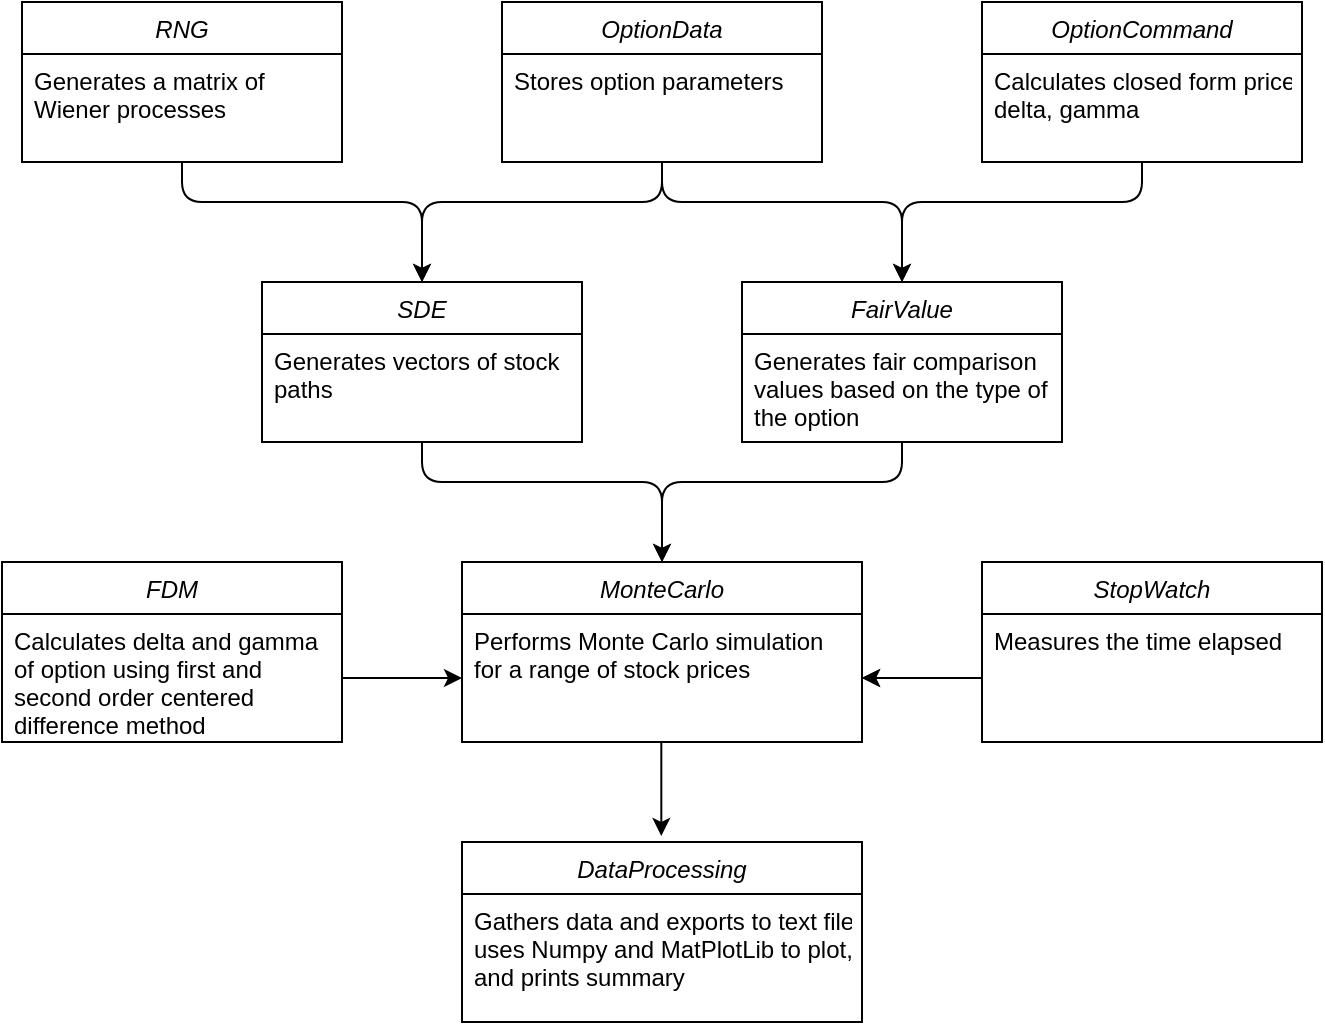 <mxfile version="12.9.2" type="github">
  <diagram id="C5RBs43oDa-KdzZeNtuy" name="Page-1">
    <mxGraphModel dx="1185" dy="662" grid="0" gridSize="10" guides="1" tooltips="1" connect="1" arrows="1" fold="1" page="1" pageScale="1" pageWidth="827" pageHeight="1169" math="0" shadow="0">
      <root>
        <mxCell id="WIyWlLk6GJQsqaUBKTNV-0" />
        <mxCell id="WIyWlLk6GJQsqaUBKTNV-1" parent="WIyWlLk6GJQsqaUBKTNV-0" />
        <mxCell id="1OJogsmfoZZt9ic1DG2H-29" value="" style="endArrow=classic;html=1;exitX=0.5;exitY=1;exitDx=0;exitDy=0;entryX=0.5;entryY=0;entryDx=0;entryDy=0;" parent="WIyWlLk6GJQsqaUBKTNV-1" source="1OJogsmfoZZt9ic1DG2H-23" target="1OJogsmfoZZt9ic1DG2H-2" edge="1">
          <mxGeometry width="50" height="50" relative="1" as="geometry">
            <mxPoint x="404" y="469" as="sourcePoint" />
            <mxPoint x="454" y="419" as="targetPoint" />
            <Array as="points">
              <mxPoint x="414" y="429" />
              <mxPoint x="484" y="429" />
              <mxPoint x="534" y="429" />
            </Array>
          </mxGeometry>
        </mxCell>
        <mxCell id="1OJogsmfoZZt9ic1DG2H-30" value="" style="endArrow=classic;html=1;entryX=0.5;entryY=0;entryDx=0;entryDy=0;" parent="WIyWlLk6GJQsqaUBKTNV-1" target="zkfFHV4jXpPFQw0GAbJ--0" edge="1">
          <mxGeometry width="50" height="50" relative="1" as="geometry">
            <mxPoint x="414" y="409" as="sourcePoint" />
            <mxPoint x="554" y="459" as="targetPoint" />
            <Array as="points">
              <mxPoint x="414" y="429" />
              <mxPoint x="294" y="429" />
            </Array>
          </mxGeometry>
        </mxCell>
        <mxCell id="1OJogsmfoZZt9ic1DG2H-32" value="" style="endArrow=classic;html=1;exitX=0.5;exitY=1;exitDx=0;exitDy=0;" parent="WIyWlLk6GJQsqaUBKTNV-1" source="1OJogsmfoZZt9ic1DG2H-25" edge="1">
          <mxGeometry width="50" height="50" relative="1" as="geometry">
            <mxPoint x="694" y="409" as="sourcePoint" />
            <mxPoint x="534" y="469" as="targetPoint" />
            <Array as="points">
              <mxPoint x="654" y="429" />
              <mxPoint x="534" y="429" />
            </Array>
          </mxGeometry>
        </mxCell>
        <mxCell id="1OJogsmfoZZt9ic1DG2H-34" value="" style="endArrow=classic;html=1;entryX=0.5;entryY=0;entryDx=0;entryDy=0;exitX=0.5;exitY=1;exitDx=0;exitDy=0;" parent="WIyWlLk6GJQsqaUBKTNV-1" source="1OJogsmfoZZt9ic1DG2H-4" edge="1">
          <mxGeometry width="50" height="50" relative="1" as="geometry">
            <mxPoint x="414" y="409" as="sourcePoint" />
            <mxPoint x="294" y="469" as="targetPoint" />
            <Array as="points">
              <mxPoint x="174" y="429" />
              <mxPoint x="294" y="429" />
            </Array>
          </mxGeometry>
        </mxCell>
        <mxCell id="1OJogsmfoZZt9ic1DG2H-35" value="" style="endArrow=classic;html=1;exitX=0.5;exitY=1;exitDx=0;exitDy=0;entryX=0.5;entryY=0;entryDx=0;entryDy=0;" parent="WIyWlLk6GJQsqaUBKTNV-1" edge="1">
          <mxGeometry width="50" height="50" relative="1" as="geometry">
            <mxPoint x="294" y="549" as="sourcePoint" />
            <mxPoint x="414" y="609" as="targetPoint" />
            <Array as="points">
              <mxPoint x="294" y="569" />
              <mxPoint x="364" y="569" />
              <mxPoint x="414" y="569" />
            </Array>
          </mxGeometry>
        </mxCell>
        <mxCell id="1OJogsmfoZZt9ic1DG2H-36" value="" style="endArrow=classic;html=1;exitX=0.5;exitY=1;exitDx=0;exitDy=0;" parent="WIyWlLk6GJQsqaUBKTNV-1" edge="1">
          <mxGeometry width="50" height="50" relative="1" as="geometry">
            <mxPoint x="534" y="549" as="sourcePoint" />
            <mxPoint x="414" y="609" as="targetPoint" />
            <Array as="points">
              <mxPoint x="534" y="569" />
              <mxPoint x="414" y="569" />
            </Array>
          </mxGeometry>
        </mxCell>
        <mxCell id="1OJogsmfoZZt9ic1DG2H-39" value="" style="endArrow=classic;html=1;" parent="WIyWlLk6GJQsqaUBKTNV-1" edge="1">
          <mxGeometry width="50" height="50" relative="1" as="geometry">
            <mxPoint x="413.66" y="699" as="sourcePoint" />
            <mxPoint x="413.66" y="746" as="targetPoint" />
          </mxGeometry>
        </mxCell>
        <mxCell id="1OJogsmfoZZt9ic1DG2H-47" style="edgeStyle=orthogonalEdgeStyle;rounded=0;orthogonalLoop=1;jettySize=auto;html=1;exitX=0;exitY=0.5;exitDx=0;exitDy=0;entryX=1;entryY=0.5;entryDx=0;entryDy=0;" parent="WIyWlLk6GJQsqaUBKTNV-1" source="1OJogsmfoZZt9ic1DG2H-43" target="1OJogsmfoZZt9ic1DG2H-12" edge="1">
          <mxGeometry relative="1" as="geometry" />
        </mxCell>
        <mxCell id="1OJogsmfoZZt9ic1DG2H-2" value="FairValue" style="swimlane;fontStyle=2;align=center;verticalAlign=top;childLayout=stackLayout;horizontal=1;startSize=26;horizontalStack=0;resizeParent=1;resizeLast=0;collapsible=1;marginBottom=0;rounded=0;shadow=0;strokeWidth=1;" parent="WIyWlLk6GJQsqaUBKTNV-1" vertex="1">
          <mxGeometry x="454" y="469" width="160" height="80" as="geometry">
            <mxRectangle x="230" y="140" width="160" height="26" as="alternateBounds" />
          </mxGeometry>
        </mxCell>
        <mxCell id="1OJogsmfoZZt9ic1DG2H-3" value="Generates fair comparison &#xa;values based on the type of &#xa;the option" style="text;align=left;verticalAlign=top;spacingLeft=4;spacingRight=4;overflow=hidden;rotatable=0;points=[[0,0.5],[1,0.5]];portConstraint=eastwest;rounded=0;shadow=0;html=0;" parent="1OJogsmfoZZt9ic1DG2H-2" vertex="1">
          <mxGeometry y="26" width="160" height="54" as="geometry" />
        </mxCell>
        <mxCell id="zkfFHV4jXpPFQw0GAbJ--0" value="SDE" style="swimlane;fontStyle=2;align=center;verticalAlign=top;childLayout=stackLayout;horizontal=1;startSize=26;horizontalStack=0;resizeParent=1;resizeLast=0;collapsible=1;marginBottom=0;rounded=0;shadow=0;strokeWidth=1;" parent="WIyWlLk6GJQsqaUBKTNV-1" vertex="1">
          <mxGeometry x="214" y="469" width="160" height="80" as="geometry">
            <mxRectangle x="230" y="140" width="160" height="26" as="alternateBounds" />
          </mxGeometry>
        </mxCell>
        <mxCell id="zkfFHV4jXpPFQw0GAbJ--2" value="Generates vectors of stock &#xa;paths" style="text;align=left;verticalAlign=top;spacingLeft=4;spacingRight=4;overflow=hidden;rotatable=0;points=[[0,0.5],[1,0.5]];portConstraint=eastwest;rounded=0;shadow=0;html=0;" parent="zkfFHV4jXpPFQw0GAbJ--0" vertex="1">
          <mxGeometry y="26" width="160" height="54" as="geometry" />
        </mxCell>
        <mxCell id="1OJogsmfoZZt9ic1DG2H-23" value="OptionData" style="swimlane;fontStyle=2;align=center;verticalAlign=top;childLayout=stackLayout;horizontal=1;startSize=26;horizontalStack=0;resizeParent=1;resizeLast=0;collapsible=1;marginBottom=0;rounded=0;shadow=0;strokeWidth=1;" parent="WIyWlLk6GJQsqaUBKTNV-1" vertex="1">
          <mxGeometry x="334" y="329" width="160" height="80" as="geometry">
            <mxRectangle x="230" y="140" width="160" height="26" as="alternateBounds" />
          </mxGeometry>
        </mxCell>
        <mxCell id="1OJogsmfoZZt9ic1DG2H-24" value="Stores option parameters" style="text;align=left;verticalAlign=top;spacingLeft=4;spacingRight=4;overflow=hidden;rotatable=0;points=[[0,0.5],[1,0.5]];portConstraint=eastwest;rounded=0;shadow=0;html=0;" parent="1OJogsmfoZZt9ic1DG2H-23" vertex="1">
          <mxGeometry y="26" width="160" height="26" as="geometry" />
        </mxCell>
        <mxCell id="1OJogsmfoZZt9ic1DG2H-25" value="OptionCommand" style="swimlane;fontStyle=2;align=center;verticalAlign=top;childLayout=stackLayout;horizontal=1;startSize=26;horizontalStack=0;resizeParent=1;resizeLast=0;collapsible=1;marginBottom=0;rounded=0;shadow=0;strokeWidth=1;" parent="WIyWlLk6GJQsqaUBKTNV-1" vertex="1">
          <mxGeometry x="574" y="329" width="160" height="80" as="geometry">
            <mxRectangle x="230" y="140" width="160" height="26" as="alternateBounds" />
          </mxGeometry>
        </mxCell>
        <mxCell id="1OJogsmfoZZt9ic1DG2H-26" value="Calculates closed form price,&#xa;delta, gamma &#xa;   " style="text;align=left;verticalAlign=top;spacingLeft=4;spacingRight=4;overflow=hidden;rotatable=0;points=[[0,0.5],[1,0.5]];portConstraint=eastwest;rounded=0;shadow=0;html=0;" parent="1OJogsmfoZZt9ic1DG2H-25" vertex="1">
          <mxGeometry y="26" width="160" height="54" as="geometry" />
        </mxCell>
        <mxCell id="1OJogsmfoZZt9ic1DG2H-4" value="RNG" style="swimlane;fontStyle=2;align=center;verticalAlign=top;childLayout=stackLayout;horizontal=1;startSize=26;horizontalStack=0;resizeParent=1;resizeLast=0;collapsible=1;marginBottom=0;rounded=0;shadow=0;strokeWidth=1;" parent="WIyWlLk6GJQsqaUBKTNV-1" vertex="1">
          <mxGeometry x="94" y="329" width="160" height="80" as="geometry">
            <mxRectangle x="230" y="140" width="160" height="26" as="alternateBounds" />
          </mxGeometry>
        </mxCell>
        <mxCell id="1OJogsmfoZZt9ic1DG2H-5" value="Generates a matrix of &#xa;Wiener processes" style="text;align=left;verticalAlign=top;spacingLeft=4;spacingRight=4;overflow=hidden;rotatable=0;points=[[0,0.5],[1,0.5]];portConstraint=eastwest;rounded=0;shadow=0;html=0;" parent="1OJogsmfoZZt9ic1DG2H-4" vertex="1">
          <mxGeometry y="26" width="160" height="54" as="geometry" />
        </mxCell>
        <mxCell id="1OJogsmfoZZt9ic1DG2H-11" value="MonteCarlo" style="swimlane;fontStyle=2;align=center;verticalAlign=top;childLayout=stackLayout;horizontal=1;startSize=26;horizontalStack=0;resizeParent=1;resizeLast=0;collapsible=1;marginBottom=0;rounded=0;shadow=0;strokeWidth=1;" parent="WIyWlLk6GJQsqaUBKTNV-1" vertex="1">
          <mxGeometry x="314" y="609" width="200" height="90" as="geometry">
            <mxRectangle x="230" y="140" width="160" height="26" as="alternateBounds" />
          </mxGeometry>
        </mxCell>
        <mxCell id="1OJogsmfoZZt9ic1DG2H-12" value="Performs Monte Carlo simulation &#xa;for a range of stock prices " style="text;align=left;verticalAlign=top;spacingLeft=4;spacingRight=4;overflow=hidden;rotatable=0;points=[[0,0.5],[1,0.5]];portConstraint=eastwest;rounded=0;shadow=0;html=0;" parent="1OJogsmfoZZt9ic1DG2H-11" vertex="1">
          <mxGeometry y="26" width="200" height="64" as="geometry" />
        </mxCell>
        <mxCell id="1OJogsmfoZZt9ic1DG2H-40" value="DataProcessing" style="swimlane;fontStyle=2;align=center;verticalAlign=top;childLayout=stackLayout;horizontal=1;startSize=26;horizontalStack=0;resizeParent=1;resizeLast=0;collapsible=1;marginBottom=0;rounded=0;shadow=0;strokeWidth=1;" parent="WIyWlLk6GJQsqaUBKTNV-1" vertex="1">
          <mxGeometry x="314" y="749" width="200" height="90" as="geometry">
            <mxRectangle x="230" y="140" width="160" height="26" as="alternateBounds" />
          </mxGeometry>
        </mxCell>
        <mxCell id="1OJogsmfoZZt9ic1DG2H-41" value="Gathers data and exports to text file,&#xa;uses Numpy and MatPlotLib to plot,&#xa;and prints summary" style="text;align=left;verticalAlign=top;spacingLeft=4;spacingRight=4;overflow=hidden;rotatable=0;points=[[0,0.5],[1,0.5]];portConstraint=eastwest;rounded=0;shadow=0;html=0;" parent="1OJogsmfoZZt9ic1DG2H-40" vertex="1">
          <mxGeometry y="26" width="200" height="64" as="geometry" />
        </mxCell>
        <mxCell id="1OJogsmfoZZt9ic1DG2H-42" value="StopWatch" style="swimlane;fontStyle=2;align=center;verticalAlign=top;childLayout=stackLayout;horizontal=1;startSize=26;horizontalStack=0;resizeParent=1;resizeLast=0;collapsible=1;marginBottom=0;rounded=0;shadow=0;strokeWidth=1;" parent="WIyWlLk6GJQsqaUBKTNV-1" vertex="1">
          <mxGeometry x="574" y="609" width="170" height="90" as="geometry">
            <mxRectangle x="230" y="140" width="160" height="26" as="alternateBounds" />
          </mxGeometry>
        </mxCell>
        <mxCell id="1OJogsmfoZZt9ic1DG2H-43" value="Measures the time elapsed" style="text;align=left;verticalAlign=top;spacingLeft=4;spacingRight=4;overflow=hidden;rotatable=0;points=[[0,0.5],[1,0.5]];portConstraint=eastwest;rounded=0;shadow=0;html=0;" parent="1OJogsmfoZZt9ic1DG2H-42" vertex="1">
          <mxGeometry y="26" width="170" height="64" as="geometry" />
        </mxCell>
        <mxCell id="1OJogsmfoZZt9ic1DG2H-13" value="FDM" style="swimlane;fontStyle=2;align=center;verticalAlign=top;childLayout=stackLayout;horizontal=1;startSize=26;horizontalStack=0;resizeParent=1;resizeLast=0;collapsible=1;marginBottom=0;rounded=0;shadow=0;strokeWidth=1;" parent="WIyWlLk6GJQsqaUBKTNV-1" vertex="1">
          <mxGeometry x="84" y="609" width="170" height="90" as="geometry">
            <mxRectangle x="230" y="140" width="160" height="26" as="alternateBounds" />
          </mxGeometry>
        </mxCell>
        <mxCell id="1OJogsmfoZZt9ic1DG2H-14" value="Calculates delta and gamma &#xa;of option using first and &#xa;second order centered &#xa;difference method" style="text;align=left;verticalAlign=top;spacingLeft=4;spacingRight=4;overflow=hidden;rotatable=0;points=[[0,0.5],[1,0.5]];portConstraint=eastwest;rounded=0;shadow=0;html=0;" parent="1OJogsmfoZZt9ic1DG2H-13" vertex="1">
          <mxGeometry y="26" width="170" height="64" as="geometry" />
        </mxCell>
        <mxCell id="HE0V1jhw0DcGGbvMFj9h-1" value="" style="edgeStyle=orthogonalEdgeStyle;rounded=0;orthogonalLoop=1;jettySize=auto;html=1;" edge="1" parent="WIyWlLk6GJQsqaUBKTNV-1" source="1OJogsmfoZZt9ic1DG2H-43" target="1OJogsmfoZZt9ic1DG2H-12">
          <mxGeometry relative="1" as="geometry" />
        </mxCell>
        <mxCell id="HE0V1jhw0DcGGbvMFj9h-2" style="edgeStyle=orthogonalEdgeStyle;rounded=0;orthogonalLoop=1;jettySize=auto;html=1;exitX=1;exitY=0.5;exitDx=0;exitDy=0;entryX=0;entryY=0.5;entryDx=0;entryDy=0;" edge="1" parent="WIyWlLk6GJQsqaUBKTNV-1" source="1OJogsmfoZZt9ic1DG2H-14" target="1OJogsmfoZZt9ic1DG2H-12">
          <mxGeometry relative="1" as="geometry" />
        </mxCell>
      </root>
    </mxGraphModel>
  </diagram>
</mxfile>
